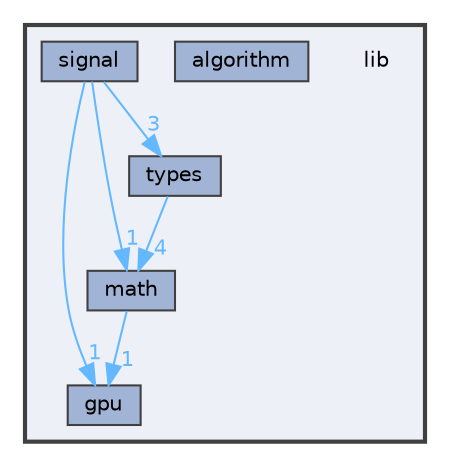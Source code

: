 digraph "lib"
{
 // LATEX_PDF_SIZE
  bgcolor="transparent";
  edge [fontname=Helvetica,fontsize=10,labelfontname=Helvetica,labelfontsize=10];
  node [fontname=Helvetica,fontsize=10,shape=box,height=0.2,width=0.4];
  compound=true
  subgraph clusterdir_97aefd0d527b934f1d99a682da8fe6a9 {
    graph [ bgcolor="#edf0f7", pencolor="grey25", label="", fontname=Helvetica,fontsize=10 style="filled,bold", URL="dir_97aefd0d527b934f1d99a682da8fe6a9.html",tooltip=""]
    dir_97aefd0d527b934f1d99a682da8fe6a9 [shape=plaintext, label="lib"];
  dir_f5dd86dbd9583e7b6fc3983d3949da68 [label="algorithm", fillcolor="#a2b4d6", color="grey25", style="filled", URL="dir_f5dd86dbd9583e7b6fc3983d3949da68.html",tooltip=""];
  dir_b435b034dd8bd1dd5023912936717b85 [label="gpu", fillcolor="#a2b4d6", color="grey25", style="filled", URL="dir_b435b034dd8bd1dd5023912936717b85.html",tooltip=""];
  dir_a36354df93aef5eec904487b77fa4fab [label="math", fillcolor="#a2b4d6", color="grey25", style="filled", URL="dir_a36354df93aef5eec904487b77fa4fab.html",tooltip=""];
  dir_85595cb542db97c92303133db6d9ba0a [label="signal", fillcolor="#a2b4d6", color="grey25", style="filled", URL="dir_85595cb542db97c92303133db6d9ba0a.html",tooltip=""];
  dir_560694f03ee5bf1136d79e4f1ca1ca37 [label="types", fillcolor="#a2b4d6", color="grey25", style="filled", URL="dir_560694f03ee5bf1136d79e4f1ca1ca37.html",tooltip=""];
  }
  dir_a36354df93aef5eec904487b77fa4fab->dir_b435b034dd8bd1dd5023912936717b85 [headlabel="1", labeldistance=1.5 headhref="dir_000015_000007.html" color="steelblue1" fontcolor="steelblue1"];
  dir_85595cb542db97c92303133db6d9ba0a->dir_a36354df93aef5eec904487b77fa4fab [headlabel="1", labeldistance=1.5 headhref="dir_000017_000015.html" color="steelblue1" fontcolor="steelblue1"];
  dir_85595cb542db97c92303133db6d9ba0a->dir_b435b034dd8bd1dd5023912936717b85 [headlabel="1", labeldistance=1.5 headhref="dir_000017_000007.html" color="steelblue1" fontcolor="steelblue1"];
  dir_85595cb542db97c92303133db6d9ba0a->dir_560694f03ee5bf1136d79e4f1ca1ca37 [headlabel="3", labeldistance=1.5 headhref="dir_000017_000020.html" color="steelblue1" fontcolor="steelblue1"];
  dir_560694f03ee5bf1136d79e4f1ca1ca37->dir_a36354df93aef5eec904487b77fa4fab [headlabel="4", labeldistance=1.5 headhref="dir_000020_000015.html" color="steelblue1" fontcolor="steelblue1"];
}
